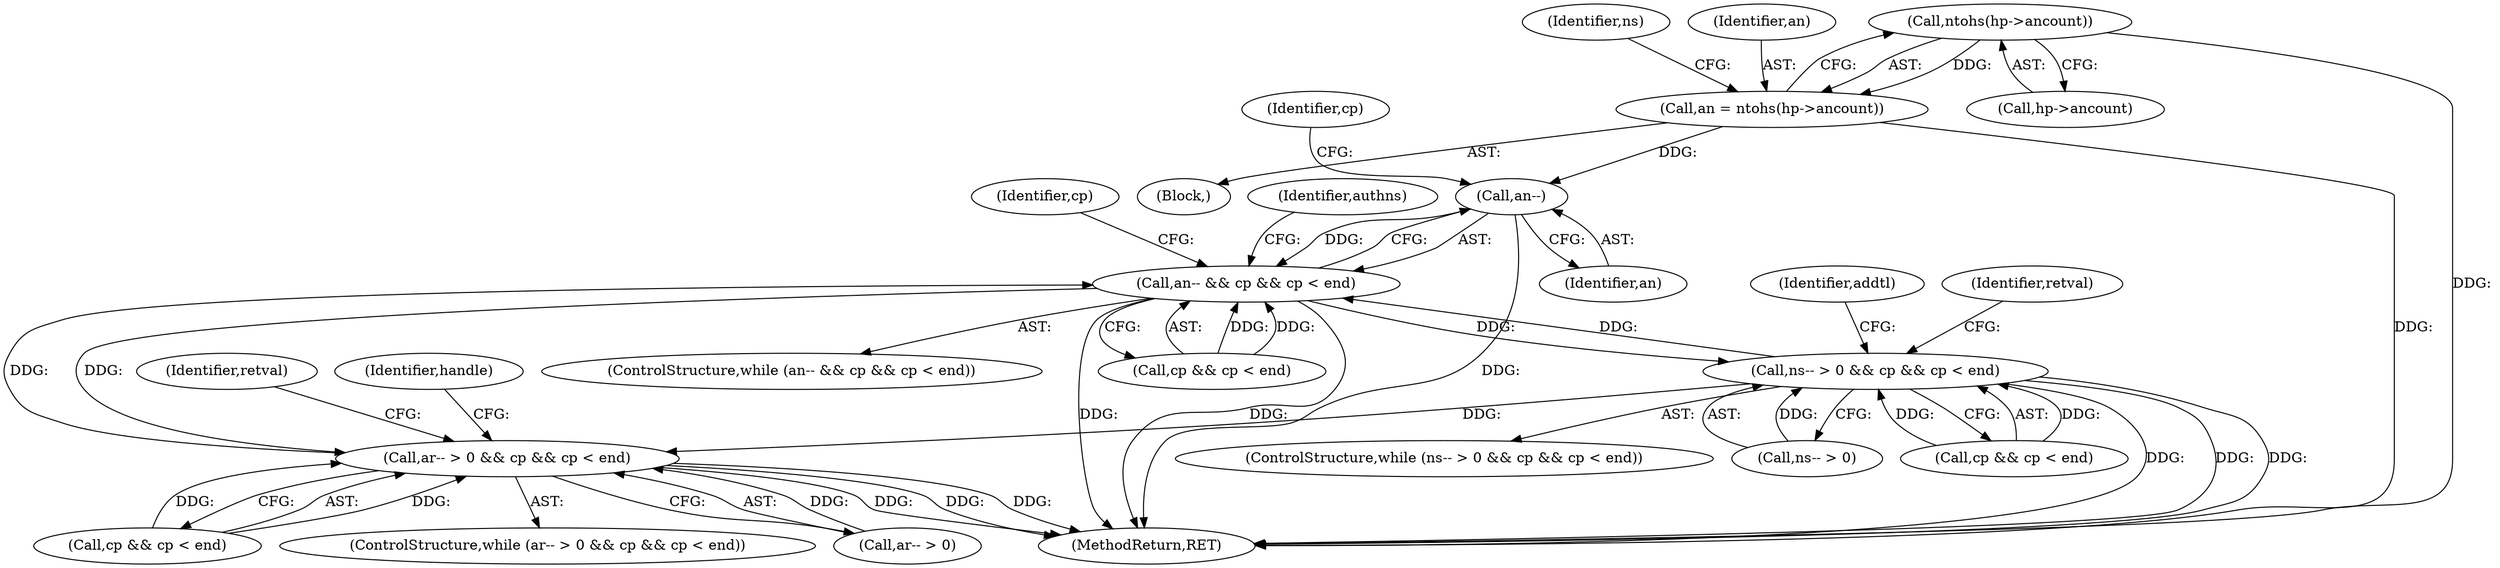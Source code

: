 digraph "0_php-src_2fefae47716d501aec41c1102f3fd4531f070b05@pointer" {
"1000457" [label="(Call,ntohs(hp->ancount))"];
"1000455" [label="(Call,an = ntohs(hp->ancount))"];
"1000501" [label="(Call,an--)"];
"1000500" [label="(Call,an-- && cp && cp < end)"];
"1000538" [label="(Call,ns-- > 0 && cp && cp < end)"];
"1000579" [label="(Call,ar-- > 0 && cp && cp < end)"];
"1000396" [label="(Block,)"];
"1000500" [label="(Call,an-- && cp && cp < end)"];
"1000578" [label="(ControlStructure,while (ar-- > 0 && cp && cp < end))"];
"1000534" [label="(Identifier,authns)"];
"1000457" [label="(Call,ntohs(hp->ancount))"];
"1000537" [label="(ControlStructure,while (ns-- > 0 && cp && cp < end))"];
"1000539" [label="(Call,ns-- > 0)"];
"1000504" [label="(Identifier,cp)"];
"1000462" [label="(Identifier,ns)"];
"1000456" [label="(Identifier,an)"];
"1000538" [label="(Call,ns-- > 0 && cp && cp < end)"];
"1000458" [label="(Call,hp->ancount)"];
"1000511" [label="(Identifier,cp)"];
"1000580" [label="(Call,ar-- > 0)"];
"1000576" [label="(Identifier,addtl)"];
"1000592" [label="(Identifier,retval)"];
"1000551" [label="(Identifier,retval)"];
"1000543" [label="(Call,cp && cp < end)"];
"1000616" [label="(MethodReturn,RET)"];
"1000501" [label="(Call,an--)"];
"1000499" [label="(ControlStructure,while (an-- && cp && cp < end))"];
"1000615" [label="(Identifier,handle)"];
"1000455" [label="(Call,an = ntohs(hp->ancount))"];
"1000502" [label="(Identifier,an)"];
"1000503" [label="(Call,cp && cp < end)"];
"1000584" [label="(Call,cp && cp < end)"];
"1000579" [label="(Call,ar-- > 0 && cp && cp < end)"];
"1000457" -> "1000455"  [label="AST: "];
"1000457" -> "1000458"  [label="CFG: "];
"1000458" -> "1000457"  [label="AST: "];
"1000455" -> "1000457"  [label="CFG: "];
"1000457" -> "1000616"  [label="DDG: "];
"1000457" -> "1000455"  [label="DDG: "];
"1000455" -> "1000396"  [label="AST: "];
"1000456" -> "1000455"  [label="AST: "];
"1000462" -> "1000455"  [label="CFG: "];
"1000455" -> "1000616"  [label="DDG: "];
"1000455" -> "1000501"  [label="DDG: "];
"1000501" -> "1000500"  [label="AST: "];
"1000501" -> "1000502"  [label="CFG: "];
"1000502" -> "1000501"  [label="AST: "];
"1000504" -> "1000501"  [label="CFG: "];
"1000500" -> "1000501"  [label="CFG: "];
"1000501" -> "1000616"  [label="DDG: "];
"1000501" -> "1000500"  [label="DDG: "];
"1000500" -> "1000499"  [label="AST: "];
"1000500" -> "1000503"  [label="CFG: "];
"1000503" -> "1000500"  [label="AST: "];
"1000511" -> "1000500"  [label="CFG: "];
"1000534" -> "1000500"  [label="CFG: "];
"1000500" -> "1000616"  [label="DDG: "];
"1000500" -> "1000616"  [label="DDG: "];
"1000579" -> "1000500"  [label="DDG: "];
"1000538" -> "1000500"  [label="DDG: "];
"1000503" -> "1000500"  [label="DDG: "];
"1000503" -> "1000500"  [label="DDG: "];
"1000500" -> "1000538"  [label="DDG: "];
"1000500" -> "1000579"  [label="DDG: "];
"1000538" -> "1000537"  [label="AST: "];
"1000538" -> "1000539"  [label="CFG: "];
"1000538" -> "1000543"  [label="CFG: "];
"1000539" -> "1000538"  [label="AST: "];
"1000543" -> "1000538"  [label="AST: "];
"1000551" -> "1000538"  [label="CFG: "];
"1000576" -> "1000538"  [label="CFG: "];
"1000538" -> "1000616"  [label="DDG: "];
"1000538" -> "1000616"  [label="DDG: "];
"1000538" -> "1000616"  [label="DDG: "];
"1000539" -> "1000538"  [label="DDG: "];
"1000543" -> "1000538"  [label="DDG: "];
"1000543" -> "1000538"  [label="DDG: "];
"1000538" -> "1000579"  [label="DDG: "];
"1000579" -> "1000578"  [label="AST: "];
"1000579" -> "1000580"  [label="CFG: "];
"1000579" -> "1000584"  [label="CFG: "];
"1000580" -> "1000579"  [label="AST: "];
"1000584" -> "1000579"  [label="AST: "];
"1000592" -> "1000579"  [label="CFG: "];
"1000615" -> "1000579"  [label="CFG: "];
"1000579" -> "1000616"  [label="DDG: "];
"1000579" -> "1000616"  [label="DDG: "];
"1000579" -> "1000616"  [label="DDG: "];
"1000580" -> "1000579"  [label="DDG: "];
"1000584" -> "1000579"  [label="DDG: "];
"1000584" -> "1000579"  [label="DDG: "];
}
